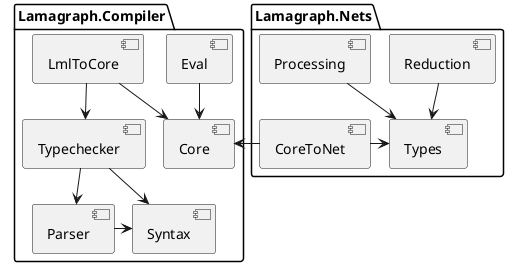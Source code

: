 @startuml components
!pragma layout smetana

package Lamagraph.Compiler {
    component Syntax
    component Parser
    component Typechecker
    component Core
    component LmlToCore
    component Eval
}

Eval --> Core
LmlToCore --> Typechecker
LmlToCore --> Core
Typechecker --> Parser
Typechecker --> Syntax
Parser -> Syntax

package Lamagraph.Nets {
    component Reduction
    component Processing
    component Types
    component CoreToNet
}

Reduction --> Types
Processing --> Types
CoreToNet -> Core
CoreToNet -> Types
Processing --[hidden]> Core

@enduml
